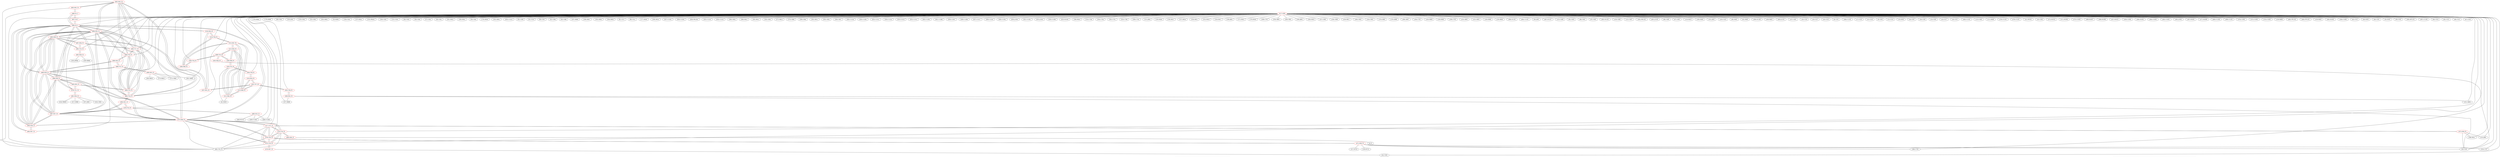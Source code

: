 graph {
	462 [label="(462) R35_T2" color=red]
	463 [label="(463) R52_T1"]
	461 [label="(461) T22_T1"]
	482 [label="(482) T14_T1"]
	483 [label="(483) T15_T1"]
	485 [label="(485) T17_T1"]
	484 [label="(484) T16_T1"]
	498 [label="(498) R35_T1"]
	463 [label="(463) R52_T1" color=red]
	468 [label="(468) D1_T"]
	462 [label="(462) R35_T2"]
	461 [label="(461) T22_T1"]
	464 [label="(464) R58_T1" color=red]
	466 [label="(466) D2_T"]
	473 [label="(473) R40_T2"]
	487 [label="(487) R27_T1"]
	488 [label="(488) R28_T1"]
	489 [label="(489) R29_T1"]
	493 [label="(493) R30_T1"]
	498 [label="(498) R35_T1"]
	465 [label="(465) R57_T1"]
	465 [label="(465) R57_T1" color=red]
	466 [label="(466) D2_T"]
	464 [label="(464) R58_T1"]
	466 [label="(466) D2_T" color=red]
	464 [label="(464) R58_T1"]
	473 [label="(473) R40_T2"]
	487 [label="(487) R27_T1"]
	488 [label="(488) R28_T1"]
	489 [label="(489) R29_T1"]
	493 [label="(493) R30_T1"]
	498 [label="(498) R35_T1"]
	468 [label="(468) D1_T"]
	467 [label="(467) C8_T"]
	465 [label="(465) R57_T1"]
	507 [label="(507) R51_P1"]
	516 [label="(516) R50_P1"]
	467 [label="(467) C8_T" color=red]
	468 [label="(468) D1_T"]
	466 [label="(466) D2_T"]
	468 [label="(468) D1_T" color=red]
	466 [label="(466) D2_T"]
	467 [label="(467) C8_T"]
	463 [label="(463) R52_T1"]
	469 [label="(469) R36_T2" color=red]
	0 [label="(0) F1"]
	474 [label="(474) T18_T2"]
	470 [label="(470) R37_T2" color=red]
	54 [label="(54) U303"]
	475 [label="(475) T19_T2"]
	471 [label="(471) R38_T2" color=red]
	186 [label="(186) U702"]
	219 [label="(219) C707"]
	218 [label="(218) R715"]
	217 [label="(217) R723"]
	34 [label="(34) U201"]
	476 [label="(476) T20_T2"]
	472 [label="(472) R39_T2" color=red]
	34 [label="(34) U201"]
	168 [label="(168) D611"]
	152 [label="(152) J601"]
	477 [label="(477) T21_T2"]
	473 [label="(473) R40_T2" color=red]
	466 [label="(466) D2_T"]
	464 [label="(464) R58_T1"]
	487 [label="(487) R27_T1"]
	488 [label="(488) R28_T1"]
	489 [label="(489) R29_T1"]
	493 [label="(493) R30_T1"]
	498 [label="(498) R35_T1"]
	476 [label="(476) T20_T2"]
	477 [label="(477) T21_T2"]
	475 [label="(475) T19_T2"]
	461 [label="(461) T22_T1"]
	474 [label="(474) T18_T2"]
	474 [label="(474) T18_T2" color=red]
	476 [label="(476) T20_T2"]
	477 [label="(477) T21_T2"]
	475 [label="(475) T19_T2"]
	473 [label="(473) R40_T2"]
	461 [label="(461) T22_T1"]
	469 [label="(469) R36_T2"]
	475 [label="(475) T19_T2" color=red]
	476 [label="(476) T20_T2"]
	477 [label="(477) T21_T2"]
	473 [label="(473) R40_T2"]
	461 [label="(461) T22_T1"]
	474 [label="(474) T18_T2"]
	470 [label="(470) R37_T2"]
	476 [label="(476) T20_T2" color=red]
	477 [label="(477) T21_T2"]
	475 [label="(475) T19_T2"]
	473 [label="(473) R40_T2"]
	461 [label="(461) T22_T1"]
	474 [label="(474) T18_T2"]
	471 [label="(471) R38_T2"]
	477 [label="(477) T21_T2" color=red]
	476 [label="(476) T20_T2"]
	475 [label="(475) T19_T2"]
	473 [label="(473) R40_T2"]
	461 [label="(461) T22_T1"]
	474 [label="(474) T18_T2"]
	472 [label="(472) R39_T2"]
	478 [label="(478) T10_T1" color=red]
	486 [label="(486) R23_T1"]
	494 [label="(494) R31_T1"]
	487 [label="(487) R27_T1"]
	479 [label="(479) T11_T1" color=red]
	491 [label="(491) R24_T1"]
	495 [label="(495) R32_T1"]
	488 [label="(488) R28_T1"]
	480 [label="(480) T12_T1" color=red]
	496 [label="(496) R33_T1"]
	489 [label="(489) R29_T1"]
	490 [label="(490) R25_T1"]
	481 [label="(481) T13_T1" color=red]
	497 [label="(497) R34_T1"]
	493 [label="(493) R30_T1"]
	492 [label="(492) R26_T1"]
	482 [label="(482) T14_T1" color=red]
	483 [label="(483) T15_T1"]
	485 [label="(485) T17_T1"]
	484 [label="(484) T16_T1"]
	498 [label="(498) R35_T1"]
	462 [label="(462) R35_T2"]
	494 [label="(494) R31_T1"]
	483 [label="(483) T15_T1" color=red]
	482 [label="(482) T14_T1"]
	485 [label="(485) T17_T1"]
	484 [label="(484) T16_T1"]
	498 [label="(498) R35_T1"]
	462 [label="(462) R35_T2"]
	495 [label="(495) R32_T1"]
	484 [label="(484) T16_T1" color=red]
	482 [label="(482) T14_T1"]
	483 [label="(483) T15_T1"]
	485 [label="(485) T17_T1"]
	498 [label="(498) R35_T1"]
	462 [label="(462) R35_T2"]
	496 [label="(496) R33_T1"]
	485 [label="(485) T17_T1" color=red]
	482 [label="(482) T14_T1"]
	483 [label="(483) T15_T1"]
	484 [label="(484) T16_T1"]
	498 [label="(498) R35_T1"]
	462 [label="(462) R35_T2"]
	497 [label="(497) R34_T1"]
	486 [label="(486) R23_T1" color=red]
	444 [label="(444) R1312"]
	428 [label="(428) U1302"]
	449 [label="(449) U1303"]
	478 [label="(478) T10_T1"]
	487 [label="(487) R27_T1" color=red]
	466 [label="(466) D2_T"]
	464 [label="(464) R58_T1"]
	473 [label="(473) R40_T2"]
	488 [label="(488) R28_T1"]
	489 [label="(489) R29_T1"]
	493 [label="(493) R30_T1"]
	498 [label="(498) R35_T1"]
	494 [label="(494) R31_T1"]
	478 [label="(478) T10_T1"]
	488 [label="(488) R28_T1" color=red]
	466 [label="(466) D2_T"]
	464 [label="(464) R58_T1"]
	473 [label="(473) R40_T2"]
	487 [label="(487) R27_T1"]
	489 [label="(489) R29_T1"]
	493 [label="(493) R30_T1"]
	498 [label="(498) R35_T1"]
	495 [label="(495) R32_T1"]
	479 [label="(479) T11_T1"]
	489 [label="(489) R29_T1" color=red]
	466 [label="(466) D2_T"]
	464 [label="(464) R58_T1"]
	473 [label="(473) R40_T2"]
	487 [label="(487) R27_T1"]
	488 [label="(488) R28_T1"]
	493 [label="(493) R30_T1"]
	498 [label="(498) R35_T1"]
	496 [label="(496) R33_T1"]
	480 [label="(480) T12_T1"]
	490 [label="(490) R25_T1" color=red]
	272 [label="(272) U804"]
	281 [label="(281) Q808"]
	273 [label="(273) R816"]
	285 [label="(285) R820"]
	480 [label="(480) T12_T1"]
	491 [label="(491) R24_T1" color=red]
	316 [label="(316) C903"]
	318 [label="(318) FB903"]
	317 [label="(317) D906"]
	337 [label="(337) J902"]
	479 [label="(479) T11_T1"]
	492 [label="(492) R26_T1" color=red]
	329 [label="(329) R908"]
	335 [label="(335) JP904"]
	481 [label="(481) T13_T1"]
	493 [label="(493) R30_T1" color=red]
	466 [label="(466) D2_T"]
	464 [label="(464) R58_T1"]
	473 [label="(473) R40_T2"]
	487 [label="(487) R27_T1"]
	488 [label="(488) R28_T1"]
	489 [label="(489) R29_T1"]
	498 [label="(498) R35_T1"]
	481 [label="(481) T13_T1"]
	497 [label="(497) R34_T1"]
	494 [label="(494) R31_T1" color=red]
	487 [label="(487) R27_T1"]
	478 [label="(478) T10_T1"]
	482 [label="(482) T14_T1"]
	495 [label="(495) R32_T1" color=red]
	483 [label="(483) T15_T1"]
	479 [label="(479) T11_T1"]
	488 [label="(488) R28_T1"]
	496 [label="(496) R33_T1" color=red]
	484 [label="(484) T16_T1"]
	489 [label="(489) R29_T1"]
	480 [label="(480) T12_T1"]
	497 [label="(497) R34_T1" color=red]
	485 [label="(485) T17_T1"]
	481 [label="(481) T13_T1"]
	493 [label="(493) R30_T1"]
	498 [label="(498) R35_T1" color=red]
	466 [label="(466) D2_T"]
	464 [label="(464) R58_T1"]
	473 [label="(473) R40_T2"]
	487 [label="(487) R27_T1"]
	488 [label="(488) R28_T1"]
	489 [label="(489) R29_T1"]
	493 [label="(493) R30_T1"]
	482 [label="(482) T14_T1"]
	483 [label="(483) T15_T1"]
	485 [label="(485) T17_T1"]
	484 [label="(484) T16_T1"]
	462 [label="(462) R35_T2"]
	499 [label="(499) T23_P1" color=red]
	509 [label="(509) R48_P1"]
	512 [label="(512) R43_P1"]
	500 [label="(500) T24_P1"]
	505 [label="(505) R44_P1"]
	500 [label="(500) T24_P1" color=red]
	506 [label="(506) R46_P1"]
	499 [label="(499) T23_P1"]
	501 [label="(501) T27_P1" color=red]
	507 [label="(507) R51_P1"]
	502 [label="(502) T28_P1"]
	510 [label="(510) R53_P1"]
	513 [label="(513) R49_P1"]
	502 [label="(502) T28_P1" color=red]
	508 [label="(508) R52_P1"]
	501 [label="(501) T27_P1"]
	503 [label="(503) T25_P1" color=red]
	504 [label="(504) T29_P1"]
	509 [label="(509) R48_P1"]
	511 [label="(511) R45_P1"]
	41 [label="(41) R203"]
	504 [label="(504) T29_P1" color=red]
	503 [label="(503) T25_P1"]
	510 [label="(510) R53_P1"]
	505 [label="(505) R44_P1" color=red]
	34 [label="(34) U201"]
	499 [label="(499) T23_P1"]
	506 [label="(506) R46_P1" color=red]
	514 [label="(514) T26_P1"]
	515 [label="(515) R47_P1"]
	500 [label="(500) T24_P1"]
	507 [label="(507) R51_P1" color=red]
	501 [label="(501) T27_P1"]
	516 [label="(516) R50_P1"]
	466 [label="(466) D2_T"]
	508 [label="(508) R52_P1" color=red]
	227 [label="(227) R808"]
	34 [label="(34) U201"]
	231 [label="(231) Q804"]
	502 [label="(502) T28_P1"]
	509 [label="(509) R48_P1" color=red]
	503 [label="(503) T25_P1"]
	499 [label="(499) T23_P1"]
	512 [label="(512) R43_P1"]
	510 [label="(510) R53_P1" color=red]
	504 [label="(504) T29_P1"]
	501 [label="(501) T27_P1"]
	513 [label="(513) R49_P1"]
	511 [label="(511) R45_P1" color=red]
	515 [label="(515) R47_P1"]
	512 [label="(512) R43_P1"]
	513 [label="(513) R49_P1"]
	503 [label="(503) T25_P1"]
	41 [label="(41) R203"]
	512 [label="(512) R43_P1" color=red]
	509 [label="(509) R48_P1"]
	499 [label="(499) T23_P1"]
	515 [label="(515) R47_P1"]
	511 [label="(511) R45_P1"]
	513 [label="(513) R49_P1"]
	513 [label="(513) R49_P1" color=red]
	515 [label="(515) R47_P1"]
	511 [label="(511) R45_P1"]
	512 [label="(512) R43_P1"]
	501 [label="(501) T27_P1"]
	510 [label="(510) R53_P1"]
	514 [label="(514) T26_P1" color=red]
	516 [label="(516) R50_P1"]
	506 [label="(506) R46_P1"]
	515 [label="(515) R47_P1"]
	515 [label="(515) R47_P1" color=red]
	511 [label="(511) R45_P1"]
	512 [label="(512) R43_P1"]
	513 [label="(513) R49_P1"]
	514 [label="(514) T26_P1"]
	506 [label="(506) R46_P1"]
	516 [label="(516) R50_P1" color=red]
	514 [label="(514) T26_P1"]
	507 [label="(507) R51_P1"]
	466 [label="(466) D2_T"]
	517 [label="(517) GND" color=red]
	178 [label="(178) D604"]
	179 [label="(179) D606"]
	48 [label="(48) U301"]
	142 [label="(142) J502"]
	133 [label="(133) C502"]
	52 [label="(52) C303"]
	163 [label="(163) D602"]
	53 [label="(53) R309"]
	134 [label="(134) C501"]
	137 [label="(137) R501"]
	135 [label="(135) FB502"]
	140 [label="(140) C503"]
	54 [label="(54) U303"]
	131 [label="(131) U501"]
	44 [label="(44) U302"]
	58 [label="(58) C304"]
	57 [label="(57) C302"]
	56 [label="(56) C301"]
	161 [label="(161) D632"]
	160 [label="(160) D631"]
	59 [label="(59) C305"]
	176 [label="(176) D626"]
	162 [label="(162) D601"]
	435 [label="(435) C1315"]
	62 [label="(62) C309"]
	61 [label="(61) C310"]
	60 [label="(60) C307"]
	42 [label="(42) C306"]
	168 [label="(168) D611"]
	43 [label="(43) C308"]
	167 [label="(167) D609"]
	166 [label="(166) D607"]
	165 [label="(165) D605"]
	164 [label="(164) D603"]
	81 [label="(81) C317"]
	80 [label="(80) C311"]
	177 [label="(177) D629"]
	169 [label="(169) D614"]
	457 [label="(457) C1301"]
	456 [label="(456) U1305"]
	458 [label="(458) FB1303"]
	455 [label="(455) C1319"]
	454 [label="(454) C1310"]
	266 [label="(266) U803"]
	268 [label="(268) D812"]
	265 [label="(265) R812"]
	245 [label="(245) C805"]
	271 [label="(271) R813"]
	270 [label="(270) C808"]
	269 [label="(269) C804"]
	272 [label="(272) U804"]
	262 [label="(262) D811"]
	263 [label="(263) C803"]
	264 [label="(264) C807"]
	445 [label="(445) C1318"]
	450 [label="(450) C1305"]
	449 [label="(449) U1303"]
	425 [label="(425) C1311"]
	428 [label="(428) U1302"]
	434 [label="(434) C1314"]
	433 [label="(433) C1313"]
	432 [label="(432) C1312"]
	442 [label="(442) C1303"]
	441 [label="(441) C1308"]
	439 [label="(439) C1307"]
	438 [label="(438) C1306"]
	437 [label="(437) C1317"]
	436 [label="(436) C1316"]
	440 [label="(440) C1302"]
	430 [label="(430) J1303"]
	451 [label="(451) U1301"]
	453 [label="(453) J1302"]
	426 [label="(426) C1309"]
	423 [label="(423) R1303"]
	246 [label="(246) R810"]
	214 [label="(214) C706"]
	204 [label="(204) C704"]
	219 [label="(219) C707"]
	185 [label="(185) U701"]
	186 [label="(186) U702"]
	224 [label="(224) C708"]
	209 [label="(209) C705"]
	152 [label="(152) J601"]
	151 [label="(151) J604"]
	159 [label="(159) D630"]
	158 [label="(158) D627"]
	157 [label="(157) D624"]
	156 [label="(156) D621"]
	155 [label="(155) D619"]
	154 [label="(154) D617"]
	149 [label="(149) J602"]
	171 [label="(171) D615"]
	170 [label="(170) D618"]
	189 [label="(189) C701"]
	234 [label="(234) Q801"]
	244 [label="(244) C801"]
	240 [label="(240) J805"]
	256 [label="(256) D810"]
	257 [label="(257) C802"]
	258 [label="(258) C806"]
	259 [label="(259) R811"]
	260 [label="(260) U802"]
	254 [label="(254) U801"]
	278 [label="(278) Q805"]
	279 [label="(279) Q806"]
	280 [label="(280) Q807"]
	281 [label="(281) Q808"]
	194 [label="(194) C702"]
	226 [label="(226) D809"]
	227 [label="(227) R808"]
	228 [label="(228) R805"]
	199 [label="(199) C703"]
	233 [label="(233) Q802"]
	232 [label="(232) Q803"]
	231 [label="(231) Q804"]
	230 [label="(230) R806"]
	229 [label="(229) R804"]
	388 [label="(388) D1105"]
	394 [label="(394) U1102"]
	93 [label="(93) J402"]
	387 [label="(387) D1107"]
	122 [label="(122) C408"]
	95 [label="(95) U403"]
	86 [label="(86) U401"]
	87 [label="(87) C402"]
	382 [label="(382) D1102"]
	120 [label="(120) C406"]
	121 [label="(121) C407"]
	392 [label="(392) FB1102"]
	401 [label="(401) J1102"]
	96 [label="(96) C409"]
	97 [label="(97) C405"]
	110 [label="(110) R410"]
	100 [label="(100) D404"]
	101 [label="(101) J403"]
	103 [label="(103) C410"]
	90 [label="(90) D402"]
	91 [label="(91) D403"]
	390 [label="(390) D1106"]
	106 [label="(106) R402"]
	403 [label="(403) J1101"]
	107 [label="(107) C401"]
	18 [label="(18) C224"]
	19 [label="(19) C227"]
	20 [label="(20) C210"]
	8 [label="(8) C231"]
	384 [label="(384) C1103"]
	17 [label="(17) C223"]
	34 [label="(34) U201"]
	15 [label="(15) C218"]
	9 [label="(9) C203"]
	12 [label="(12) C214"]
	23 [label="(23) X202"]
	24 [label="(24) C207"]
	29 [label="(29) C230"]
	13 [label="(13) C205"]
	14 [label="(14) C217"]
	16 [label="(16) C221"]
	383 [label="(383) C1102"]
	113 [label="(113) U402"]
	111 [label="(111) R409"]
	378 [label="(378) U1101"]
	379 [label="(379) C1101"]
	31 [label="(31) SW201"]
	33 [label="(33) C204"]
	372 [label="(372) R1014"]
	371 [label="(371) R1004"]
	373 [label="(373) C1003"]
	369 [label="(369) R1007"]
	368 [label="(368) R1006"]
	357 [label="(357) R1015"]
	359 [label="(359) C1004"]
	360 [label="(360) D1001"]
	364 [label="(364) U1003"]
	363 [label="(363) U1002"]
	362 [label="(362) J1001"]
	367 [label="(367) R1001"]
	377 [label="(377) R1009"]
	400 [label="(400) C1106"]
	399 [label="(399) C1105"]
	376 [label="(376) C1001"]
	375 [label="(375) U1001"]
	374 [label="(374) C1002"]
	128 [label="(128) R408"]
	405 [label="(405) TP1102"]
	404 [label="(404) TP1101"]
	129 [label="(129) R403"]
	365 [label="(365) R1002"]
	358 [label="(358) C1005"]
	63 [label="(63) C312"]
	36 [label="(36) D203"]
	40 [label="(40) C201"]
	35 [label="(35) D202"]
	39 [label="(39) U202"]
	395 [label="(395) BT1101"]
	397 [label="(397) C1104"]
	64 [label="(64) C314"]
	65 [label="(65) C315"]
	66 [label="(66) C313"]
	67 [label="(67) C316"]
	478 [label="(478) T10_T1"]
	479 [label="(479) T11_T1"]
	480 [label="(480) T12_T1"]
	481 [label="(481) T13_T1"]
	476 [label="(476) T20_T2"]
	482 [label="(482) T14_T1"]
	483 [label="(483) T15_T1"]
	474 [label="(474) T18_T2"]
	477 [label="(477) T21_T2"]
	475 [label="(475) T19_T2"]
	467 [label="(467) C8_T"]
	484 [label="(484) T16_T1"]
	485 [label="(485) T17_T1"]
	466 [label="(466) D2_T"]
	461 [label="(461) T22_T1"]
	465 [label="(465) R57_T1"]
	514 [label="(514) T26_P1"]
	500 [label="(500) T24_P1"]
	504 [label="(504) T29_P1"]
	502 [label="(502) T28_P1"]
	462 -- 463
	462 -- 461
	462 -- 482
	462 -- 483
	462 -- 485
	462 -- 484
	462 -- 498
	463 -- 468
	463 -- 462
	463 -- 461
	464 -- 466
	464 -- 473
	464 -- 487
	464 -- 488
	464 -- 489
	464 -- 493
	464 -- 498
	464 -- 465
	465 -- 466
	465 -- 464
	466 -- 464
	466 -- 473
	466 -- 487
	466 -- 488
	466 -- 489
	466 -- 493
	466 -- 498
	466 -- 468
	466 -- 467
	466 -- 465
	466 -- 507
	466 -- 516
	467 -- 468
	467 -- 466
	468 -- 466
	468 -- 467
	468 -- 463
	469 -- 0
	469 -- 474
	470 -- 54
	470 -- 475
	471 -- 186
	471 -- 219
	471 -- 218
	471 -- 217
	471 -- 34
	471 -- 476
	472 -- 34
	472 -- 168
	472 -- 152
	472 -- 477
	473 -- 466
	473 -- 464
	473 -- 487
	473 -- 488
	473 -- 489
	473 -- 493
	473 -- 498
	473 -- 476
	473 -- 477
	473 -- 475
	473 -- 461
	473 -- 474
	474 -- 476
	474 -- 477
	474 -- 475
	474 -- 473
	474 -- 461
	474 -- 469
	475 -- 476
	475 -- 477
	475 -- 473
	475 -- 461
	475 -- 474
	475 -- 470
	476 -- 477
	476 -- 475
	476 -- 473
	476 -- 461
	476 -- 474
	476 -- 471
	477 -- 476
	477 -- 475
	477 -- 473
	477 -- 461
	477 -- 474
	477 -- 472
	478 -- 486
	478 -- 494
	478 -- 487
	479 -- 491
	479 -- 495
	479 -- 488
	480 -- 496
	480 -- 489
	480 -- 490
	481 -- 497
	481 -- 493
	481 -- 492
	482 -- 483
	482 -- 485
	482 -- 484
	482 -- 498
	482 -- 462
	482 -- 494
	483 -- 482
	483 -- 485
	483 -- 484
	483 -- 498
	483 -- 462
	483 -- 495
	484 -- 482
	484 -- 483
	484 -- 485
	484 -- 498
	484 -- 462
	484 -- 496
	485 -- 482
	485 -- 483
	485 -- 484
	485 -- 498
	485 -- 462
	485 -- 497
	486 -- 444
	486 -- 428
	486 -- 449
	486 -- 478
	487 -- 466
	487 -- 464
	487 -- 473
	487 -- 488
	487 -- 489
	487 -- 493
	487 -- 498
	487 -- 494
	487 -- 478
	488 -- 466
	488 -- 464
	488 -- 473
	488 -- 487
	488 -- 489
	488 -- 493
	488 -- 498
	488 -- 495
	488 -- 479
	489 -- 466
	489 -- 464
	489 -- 473
	489 -- 487
	489 -- 488
	489 -- 493
	489 -- 498
	489 -- 496
	489 -- 480
	490 -- 272
	490 -- 281
	490 -- 273
	490 -- 285
	490 -- 480
	491 -- 316
	491 -- 318
	491 -- 317
	491 -- 337
	491 -- 479
	492 -- 329
	492 -- 335
	492 -- 481
	493 -- 466
	493 -- 464
	493 -- 473
	493 -- 487
	493 -- 488
	493 -- 489
	493 -- 498
	493 -- 481
	493 -- 497
	494 -- 487
	494 -- 478
	494 -- 482
	495 -- 483
	495 -- 479
	495 -- 488
	496 -- 484
	496 -- 489
	496 -- 480
	497 -- 485
	497 -- 481
	497 -- 493
	498 -- 466
	498 -- 464
	498 -- 473
	498 -- 487
	498 -- 488
	498 -- 489
	498 -- 493
	498 -- 482
	498 -- 483
	498 -- 485
	498 -- 484
	498 -- 462
	499 -- 509
	499 -- 512
	499 -- 500
	499 -- 505
	500 -- 506
	500 -- 499
	501 -- 507
	501 -- 502
	501 -- 510
	501 -- 513
	502 -- 508
	502 -- 501
	503 -- 504
	503 -- 509
	503 -- 511
	503 -- 41
	504 -- 503
	504 -- 510
	505 -- 34
	505 -- 499
	506 -- 514
	506 -- 515
	506 -- 500
	507 -- 501
	507 -- 516
	507 -- 466
	508 -- 227
	508 -- 34
	508 -- 231
	508 -- 502
	509 -- 503
	509 -- 499
	509 -- 512
	510 -- 504
	510 -- 501
	510 -- 513
	511 -- 515
	511 -- 512
	511 -- 513
	511 -- 503
	511 -- 41
	512 -- 509
	512 -- 499
	512 -- 515
	512 -- 511
	512 -- 513
	513 -- 515
	513 -- 511
	513 -- 512
	513 -- 501
	513 -- 510
	514 -- 516
	514 -- 506
	514 -- 515
	515 -- 511
	515 -- 512
	515 -- 513
	515 -- 514
	515 -- 506
	516 -- 514
	516 -- 507
	516 -- 466
	517 -- 178
	517 -- 179
	517 -- 48
	517 -- 142
	517 -- 133
	517 -- 52
	517 -- 163
	517 -- 53
	517 -- 134
	517 -- 137
	517 -- 135
	517 -- 140
	517 -- 54
	517 -- 131
	517 -- 44
	517 -- 58
	517 -- 57
	517 -- 56
	517 -- 161
	517 -- 160
	517 -- 59
	517 -- 176
	517 -- 162
	517 -- 435
	517 -- 62
	517 -- 61
	517 -- 60
	517 -- 42
	517 -- 168
	517 -- 43
	517 -- 167
	517 -- 166
	517 -- 165
	517 -- 164
	517 -- 81
	517 -- 80
	517 -- 177
	517 -- 169
	517 -- 457
	517 -- 456
	517 -- 458
	517 -- 455
	517 -- 454
	517 -- 266
	517 -- 268
	517 -- 265
	517 -- 245
	517 -- 271
	517 -- 270
	517 -- 269
	517 -- 272
	517 -- 262
	517 -- 263
	517 -- 264
	517 -- 445
	517 -- 450
	517 -- 449
	517 -- 425
	517 -- 428
	517 -- 434
	517 -- 433
	517 -- 432
	517 -- 442
	517 -- 441
	517 -- 439
	517 -- 438
	517 -- 437
	517 -- 436
	517 -- 440
	517 -- 430
	517 -- 451
	517 -- 453
	517 -- 426
	517 -- 423
	517 -- 246
	517 -- 214
	517 -- 204
	517 -- 219
	517 -- 185
	517 -- 186
	517 -- 224
	517 -- 209
	517 -- 152
	517 -- 151
	517 -- 159
	517 -- 158
	517 -- 157
	517 -- 156
	517 -- 155
	517 -- 154
	517 -- 149
	517 -- 171
	517 -- 170
	517 -- 189
	517 -- 234
	517 -- 244
	517 -- 240
	517 -- 256
	517 -- 257
	517 -- 258
	517 -- 259
	517 -- 260
	517 -- 254
	517 -- 278
	517 -- 279
	517 -- 280
	517 -- 281
	517 -- 194
	517 -- 226
	517 -- 227
	517 -- 228
	517 -- 199
	517 -- 233
	517 -- 232
	517 -- 231
	517 -- 230
	517 -- 229
	517 -- 388
	517 -- 394
	517 -- 93
	517 -- 387
	517 -- 122
	517 -- 95
	517 -- 86
	517 -- 87
	517 -- 382
	517 -- 120
	517 -- 121
	517 -- 392
	517 -- 401
	517 -- 96
	517 -- 97
	517 -- 110
	517 -- 100
	517 -- 101
	517 -- 103
	517 -- 90
	517 -- 91
	517 -- 390
	517 -- 106
	517 -- 403
	517 -- 107
	517 -- 18
	517 -- 19
	517 -- 20
	517 -- 8
	517 -- 384
	517 -- 17
	517 -- 34
	517 -- 15
	517 -- 9
	517 -- 12
	517 -- 23
	517 -- 24
	517 -- 29
	517 -- 13
	517 -- 14
	517 -- 16
	517 -- 383
	517 -- 113
	517 -- 111
	517 -- 378
	517 -- 379
	517 -- 31
	517 -- 33
	517 -- 372
	517 -- 371
	517 -- 373
	517 -- 369
	517 -- 368
	517 -- 357
	517 -- 359
	517 -- 360
	517 -- 364
	517 -- 363
	517 -- 362
	517 -- 367
	517 -- 377
	517 -- 400
	517 -- 399
	517 -- 376
	517 -- 375
	517 -- 374
	517 -- 128
	517 -- 405
	517 -- 404
	517 -- 129
	517 -- 365
	517 -- 358
	517 -- 63
	517 -- 36
	517 -- 40
	517 -- 35
	517 -- 39
	517 -- 395
	517 -- 397
	517 -- 64
	517 -- 65
	517 -- 66
	517 -- 67
	517 -- 478
	517 -- 479
	517 -- 480
	517 -- 481
	517 -- 476
	517 -- 482
	517 -- 483
	517 -- 474
	517 -- 477
	517 -- 475
	517 -- 467
	517 -- 484
	517 -- 485
	517 -- 466
	517 -- 461
	517 -- 465
	517 -- 514
	517 -- 500
	517 -- 504
	517 -- 502
}